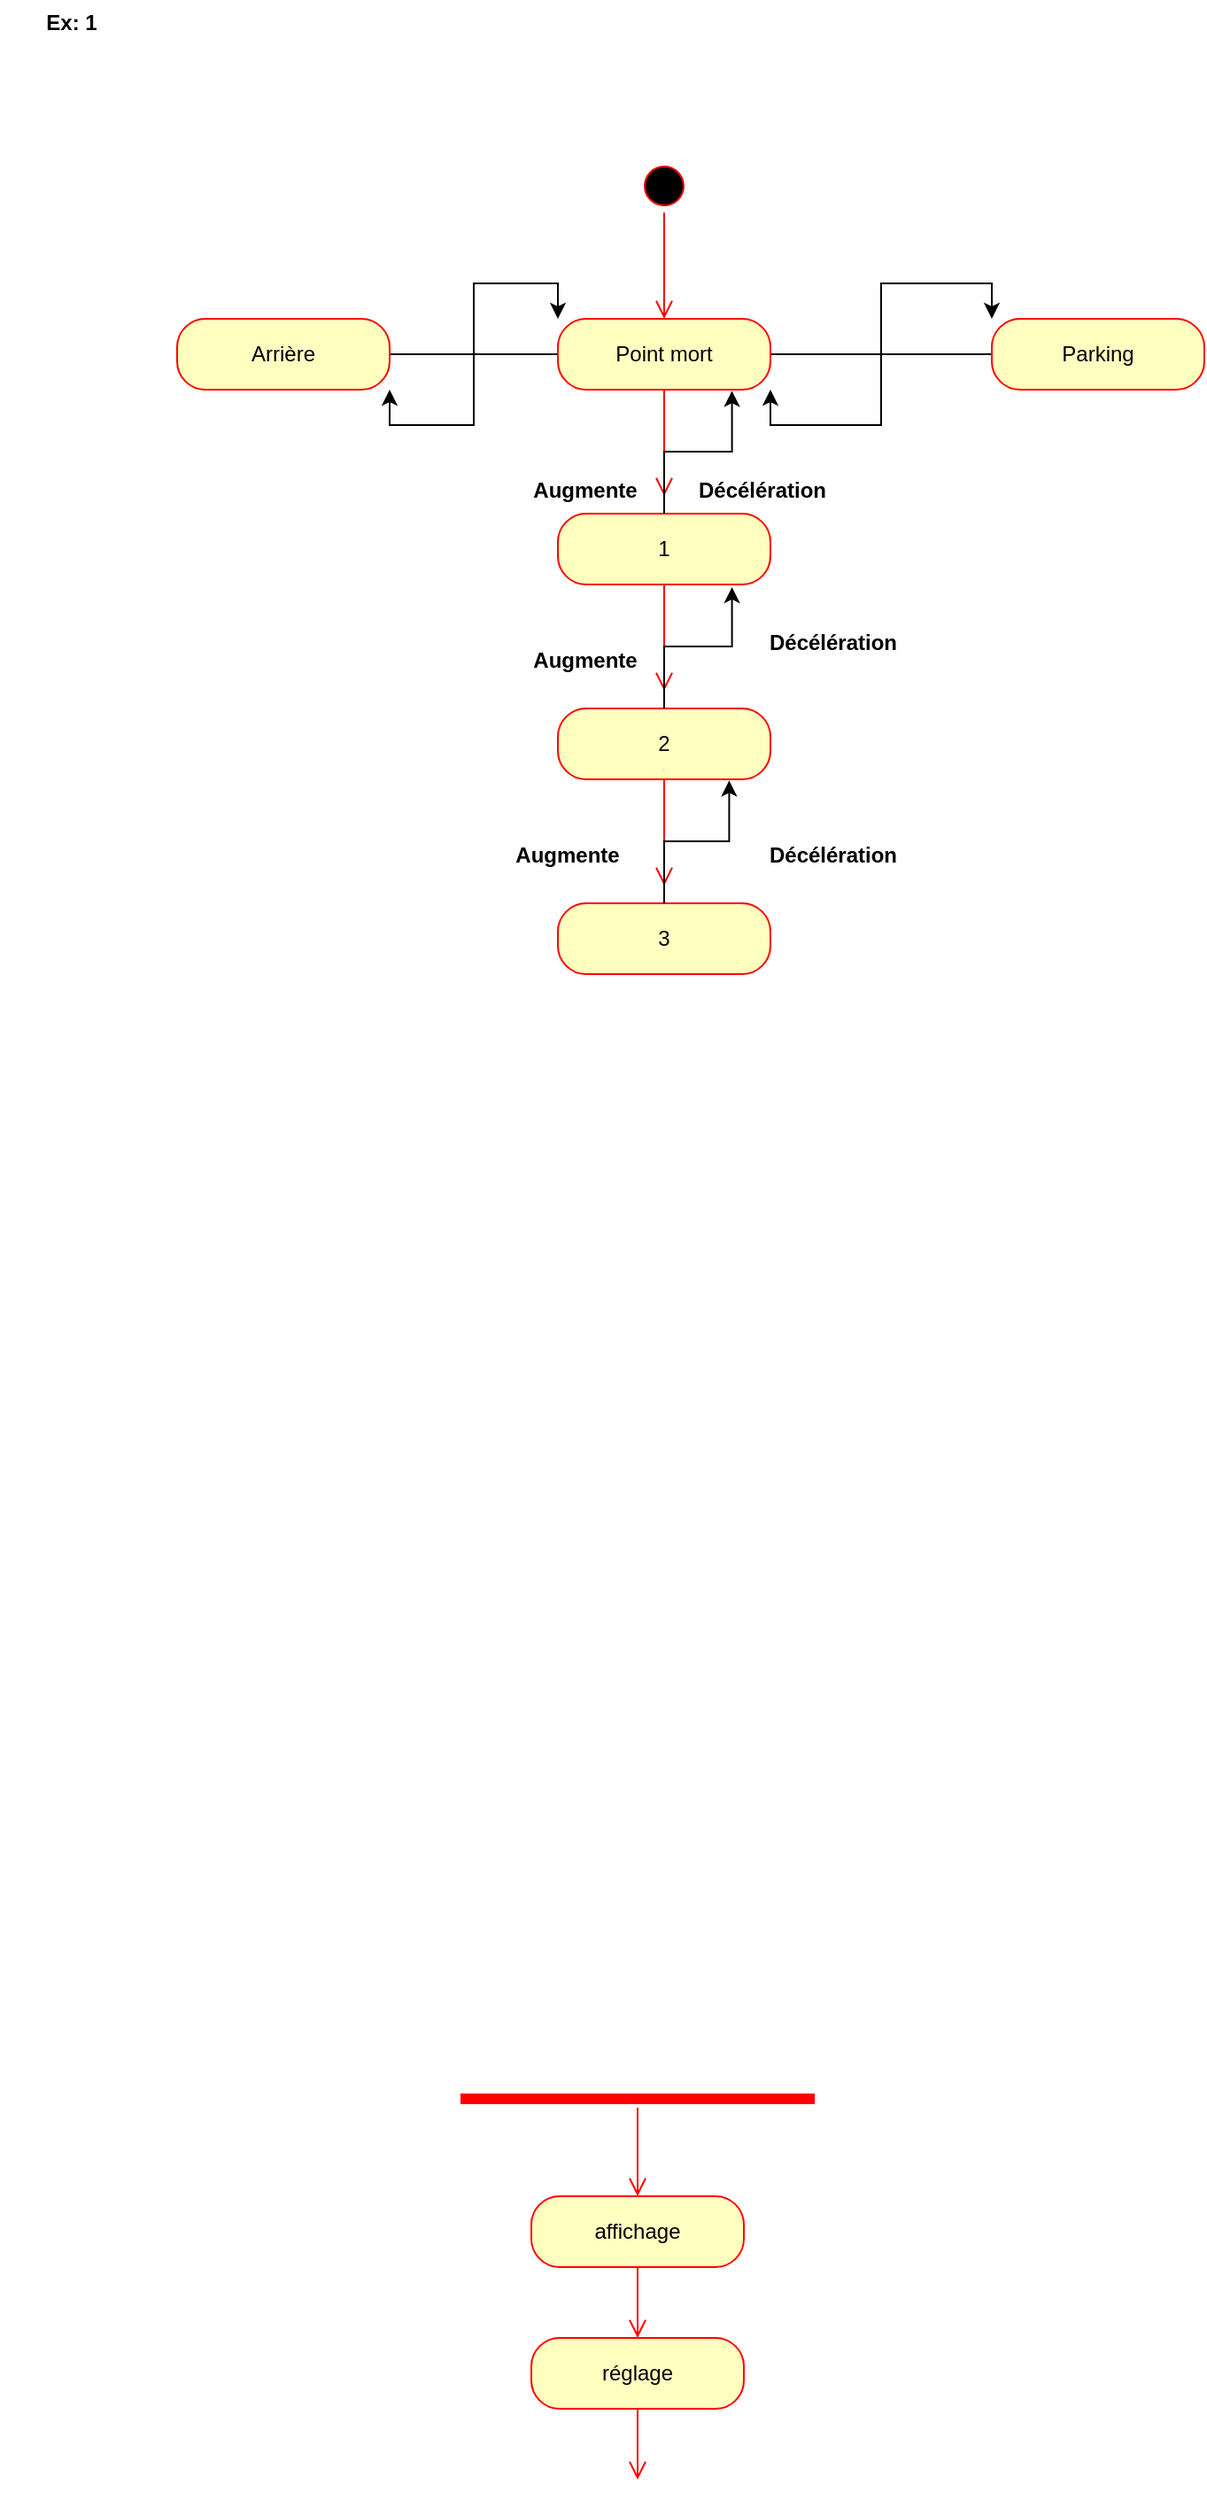 <mxfile version="23.1.5" type="github">
  <diagram name="Page-1" id="vEHWdyXFffyfuF_CzlAs">
    <mxGraphModel dx="1155" dy="661" grid="1" gridSize="10" guides="1" tooltips="1" connect="1" arrows="1" fold="1" page="1" pageScale="1" pageWidth="827" pageHeight="1169" math="0" shadow="0">
      <root>
        <mxCell id="0" />
        <mxCell id="1" parent="0" />
        <mxCell id="l6cs23k7FNpQOjLX6r31-1" value="" style="ellipse;html=1;shape=startState;fillColor=#000000;strokeColor=#ff0000;" vertex="1" parent="1">
          <mxGeometry x="390" y="130" width="30" height="30" as="geometry" />
        </mxCell>
        <mxCell id="l6cs23k7FNpQOjLX6r31-2" value="" style="edgeStyle=orthogonalEdgeStyle;html=1;verticalAlign=bottom;endArrow=open;endSize=8;strokeColor=#ff0000;rounded=0;" edge="1" source="l6cs23k7FNpQOjLX6r31-1" parent="1">
          <mxGeometry relative="1" as="geometry">
            <mxPoint x="405" y="220" as="targetPoint" />
          </mxGeometry>
        </mxCell>
        <mxCell id="l6cs23k7FNpQOjLX6r31-46" style="edgeStyle=orthogonalEdgeStyle;rounded=0;orthogonalLoop=1;jettySize=auto;html=1;entryX=1;entryY=1;entryDx=0;entryDy=0;" edge="1" parent="1" source="l6cs23k7FNpQOjLX6r31-3" target="l6cs23k7FNpQOjLX6r31-27">
          <mxGeometry relative="1" as="geometry" />
        </mxCell>
        <mxCell id="l6cs23k7FNpQOjLX6r31-47" style="edgeStyle=orthogonalEdgeStyle;rounded=0;orthogonalLoop=1;jettySize=auto;html=1;entryX=0;entryY=0;entryDx=0;entryDy=0;" edge="1" parent="1" source="l6cs23k7FNpQOjLX6r31-3" target="l6cs23k7FNpQOjLX6r31-25">
          <mxGeometry relative="1" as="geometry" />
        </mxCell>
        <mxCell id="l6cs23k7FNpQOjLX6r31-3" value="Point mort" style="rounded=1;whiteSpace=wrap;html=1;arcSize=40;fontColor=#000000;fillColor=#ffffc0;strokeColor=#ff0000;" vertex="1" parent="1">
          <mxGeometry x="345" y="220" width="120" height="40" as="geometry" />
        </mxCell>
        <mxCell id="l6cs23k7FNpQOjLX6r31-4" value="" style="edgeStyle=orthogonalEdgeStyle;html=1;verticalAlign=bottom;endArrow=open;endSize=8;strokeColor=#ff0000;rounded=0;" edge="1" source="l6cs23k7FNpQOjLX6r31-3" parent="1">
          <mxGeometry relative="1" as="geometry">
            <mxPoint x="405" y="320" as="targetPoint" />
          </mxGeometry>
        </mxCell>
        <mxCell id="l6cs23k7FNpQOjLX6r31-48" style="edgeStyle=orthogonalEdgeStyle;rounded=0;orthogonalLoop=1;jettySize=auto;html=1;entryX=1;entryY=1;entryDx=0;entryDy=0;" edge="1" parent="1" source="l6cs23k7FNpQOjLX6r31-25" target="l6cs23k7FNpQOjLX6r31-3">
          <mxGeometry relative="1" as="geometry" />
        </mxCell>
        <mxCell id="l6cs23k7FNpQOjLX6r31-25" value="Parking" style="rounded=1;whiteSpace=wrap;html=1;arcSize=40;fontColor=#000000;fillColor=#ffffc0;strokeColor=#ff0000;" vertex="1" parent="1">
          <mxGeometry x="590" y="220" width="120" height="40" as="geometry" />
        </mxCell>
        <mxCell id="l6cs23k7FNpQOjLX6r31-45" style="edgeStyle=orthogonalEdgeStyle;rounded=0;orthogonalLoop=1;jettySize=auto;html=1;entryX=0;entryY=0;entryDx=0;entryDy=0;" edge="1" parent="1" source="l6cs23k7FNpQOjLX6r31-27" target="l6cs23k7FNpQOjLX6r31-3">
          <mxGeometry relative="1" as="geometry" />
        </mxCell>
        <mxCell id="l6cs23k7FNpQOjLX6r31-27" value="Arrière" style="rounded=1;whiteSpace=wrap;html=1;arcSize=40;fontColor=#000000;fillColor=#ffffc0;strokeColor=#ff0000;" vertex="1" parent="1">
          <mxGeometry x="130" y="220" width="120" height="40" as="geometry" />
        </mxCell>
        <mxCell id="l6cs23k7FNpQOjLX6r31-32" value="" style="shape=line;html=1;strokeWidth=6;strokeColor=#ff0000;" vertex="1" parent="1">
          <mxGeometry x="290" y="1220" width="200" height="10" as="geometry" />
        </mxCell>
        <mxCell id="l6cs23k7FNpQOjLX6r31-33" value="" style="edgeStyle=orthogonalEdgeStyle;html=1;verticalAlign=bottom;endArrow=open;endSize=8;strokeColor=#ff0000;rounded=0;" edge="1" source="l6cs23k7FNpQOjLX6r31-32" parent="1" target="l6cs23k7FNpQOjLX6r31-34">
          <mxGeometry relative="1" as="geometry">
            <mxPoint x="390" y="1300" as="targetPoint" />
          </mxGeometry>
        </mxCell>
        <mxCell id="l6cs23k7FNpQOjLX6r31-34" value="affichage" style="rounded=1;whiteSpace=wrap;html=1;arcSize=40;fontColor=#000000;fillColor=#ffffc0;strokeColor=#ff0000;" vertex="1" parent="1">
          <mxGeometry x="330" y="1280" width="120" height="40" as="geometry" />
        </mxCell>
        <mxCell id="l6cs23k7FNpQOjLX6r31-35" value="" style="edgeStyle=orthogonalEdgeStyle;html=1;verticalAlign=bottom;endArrow=open;endSize=8;strokeColor=#ff0000;rounded=0;" edge="1" source="l6cs23k7FNpQOjLX6r31-34" parent="1" target="l6cs23k7FNpQOjLX6r31-36">
          <mxGeometry relative="1" as="geometry">
            <mxPoint x="390" y="1380" as="targetPoint" />
          </mxGeometry>
        </mxCell>
        <mxCell id="l6cs23k7FNpQOjLX6r31-36" value="réglage" style="rounded=1;whiteSpace=wrap;html=1;arcSize=40;fontColor=#000000;fillColor=#ffffc0;strokeColor=#ff0000;" vertex="1" parent="1">
          <mxGeometry x="330" y="1360" width="120" height="40" as="geometry" />
        </mxCell>
        <mxCell id="l6cs23k7FNpQOjLX6r31-37" value="" style="edgeStyle=orthogonalEdgeStyle;html=1;verticalAlign=bottom;endArrow=open;endSize=8;strokeColor=#ff0000;rounded=0;" edge="1" source="l6cs23k7FNpQOjLX6r31-36" parent="1">
          <mxGeometry relative="1" as="geometry">
            <mxPoint x="390" y="1440" as="targetPoint" />
          </mxGeometry>
        </mxCell>
        <mxCell id="l6cs23k7FNpQOjLX6r31-42" value="Ex: 1" style="text;align=center;fontStyle=1;verticalAlign=middle;spacingLeft=3;spacingRight=3;strokeColor=none;rotatable=0;points=[[0,0.5],[1,0.5]];portConstraint=eastwest;html=1;" vertex="1" parent="1">
          <mxGeometry x="30" y="40" width="80" height="26" as="geometry" />
        </mxCell>
        <mxCell id="l6cs23k7FNpQOjLX6r31-49" value="1" style="rounded=1;whiteSpace=wrap;html=1;arcSize=40;fontColor=#000000;fillColor=#ffffc0;strokeColor=#ff0000;" vertex="1" parent="1">
          <mxGeometry x="345" y="330" width="120" height="40" as="geometry" />
        </mxCell>
        <mxCell id="l6cs23k7FNpQOjLX6r31-50" value="" style="edgeStyle=orthogonalEdgeStyle;html=1;verticalAlign=bottom;endArrow=open;endSize=8;strokeColor=#ff0000;rounded=0;" edge="1" source="l6cs23k7FNpQOjLX6r31-49" parent="1">
          <mxGeometry relative="1" as="geometry">
            <mxPoint x="405" y="430" as="targetPoint" />
          </mxGeometry>
        </mxCell>
        <mxCell id="l6cs23k7FNpQOjLX6r31-51" value="2" style="rounded=1;whiteSpace=wrap;html=1;arcSize=40;fontColor=#000000;fillColor=#ffffc0;strokeColor=#ff0000;" vertex="1" parent="1">
          <mxGeometry x="345" y="440" width="120" height="40" as="geometry" />
        </mxCell>
        <mxCell id="l6cs23k7FNpQOjLX6r31-52" value="" style="edgeStyle=orthogonalEdgeStyle;html=1;verticalAlign=bottom;endArrow=open;endSize=8;strokeColor=#ff0000;rounded=0;" edge="1" source="l6cs23k7FNpQOjLX6r31-51" parent="1">
          <mxGeometry relative="1" as="geometry">
            <mxPoint x="405" y="540" as="targetPoint" />
          </mxGeometry>
        </mxCell>
        <mxCell id="l6cs23k7FNpQOjLX6r31-53" value="3" style="rounded=1;whiteSpace=wrap;html=1;arcSize=40;fontColor=#000000;fillColor=#ffffc0;strokeColor=#ff0000;" vertex="1" parent="1">
          <mxGeometry x="345" y="550" width="120" height="40" as="geometry" />
        </mxCell>
        <mxCell id="l6cs23k7FNpQOjLX6r31-55" style="edgeStyle=orthogonalEdgeStyle;rounded=0;orthogonalLoop=1;jettySize=auto;html=1;entryX=0.819;entryY=1.017;entryDx=0;entryDy=0;entryPerimeter=0;" edge="1" parent="1" source="l6cs23k7FNpQOjLX6r31-49" target="l6cs23k7FNpQOjLX6r31-3">
          <mxGeometry relative="1" as="geometry" />
        </mxCell>
        <mxCell id="l6cs23k7FNpQOjLX6r31-56" style="edgeStyle=orthogonalEdgeStyle;rounded=0;orthogonalLoop=1;jettySize=auto;html=1;entryX=0.819;entryY=1.037;entryDx=0;entryDy=0;entryPerimeter=0;" edge="1" parent="1" source="l6cs23k7FNpQOjLX6r31-51" target="l6cs23k7FNpQOjLX6r31-49">
          <mxGeometry relative="1" as="geometry" />
        </mxCell>
        <mxCell id="l6cs23k7FNpQOjLX6r31-57" style="edgeStyle=orthogonalEdgeStyle;rounded=0;orthogonalLoop=1;jettySize=auto;html=1;entryX=0.806;entryY=1.017;entryDx=0;entryDy=0;entryPerimeter=0;" edge="1" parent="1" source="l6cs23k7FNpQOjLX6r31-53" target="l6cs23k7FNpQOjLX6r31-51">
          <mxGeometry relative="1" as="geometry" />
        </mxCell>
        <mxCell id="l6cs23k7FNpQOjLX6r31-58" value="Augmente" style="text;align=center;fontStyle=1;verticalAlign=middle;spacingLeft=3;spacingRight=3;strokeColor=none;rotatable=0;points=[[0,0.5],[1,0.5]];portConstraint=eastwest;html=1;" vertex="1" parent="1">
          <mxGeometry x="320" y="304" width="80" height="26" as="geometry" />
        </mxCell>
        <mxCell id="l6cs23k7FNpQOjLX6r31-59" value="Augmente" style="text;align=center;fontStyle=1;verticalAlign=middle;spacingLeft=3;spacingRight=3;strokeColor=none;rotatable=0;points=[[0,0.5],[1,0.5]];portConstraint=eastwest;html=1;" vertex="1" parent="1">
          <mxGeometry x="320" y="400" width="80" height="26" as="geometry" />
        </mxCell>
        <mxCell id="l6cs23k7FNpQOjLX6r31-60" value="Augmente" style="text;align=center;fontStyle=1;verticalAlign=middle;spacingLeft=3;spacingRight=3;strokeColor=none;rotatable=0;points=[[0,0.5],[1,0.5]];portConstraint=eastwest;html=1;" vertex="1" parent="1">
          <mxGeometry x="310" y="510" width="80" height="26" as="geometry" />
        </mxCell>
        <mxCell id="l6cs23k7FNpQOjLX6r31-61" value="Décélération" style="text;align=center;fontStyle=1;verticalAlign=middle;spacingLeft=3;spacingRight=3;strokeColor=none;rotatable=0;points=[[0,0.5],[1,0.5]];portConstraint=eastwest;html=1;" vertex="1" parent="1">
          <mxGeometry x="460" y="510" width="80" height="26" as="geometry" />
        </mxCell>
        <mxCell id="l6cs23k7FNpQOjLX6r31-62" value="Décélération" style="text;align=center;fontStyle=1;verticalAlign=middle;spacingLeft=3;spacingRight=3;strokeColor=none;rotatable=0;points=[[0,0.5],[1,0.5]];portConstraint=eastwest;html=1;" vertex="1" parent="1">
          <mxGeometry x="460" y="390" width="80" height="26" as="geometry" />
        </mxCell>
        <mxCell id="l6cs23k7FNpQOjLX6r31-63" value="Décélération" style="text;align=center;fontStyle=1;verticalAlign=middle;spacingLeft=3;spacingRight=3;strokeColor=none;rotatable=0;points=[[0,0.5],[1,0.5]];portConstraint=eastwest;html=1;" vertex="1" parent="1">
          <mxGeometry x="420" y="304" width="80" height="26" as="geometry" />
        </mxCell>
      </root>
    </mxGraphModel>
  </diagram>
</mxfile>
